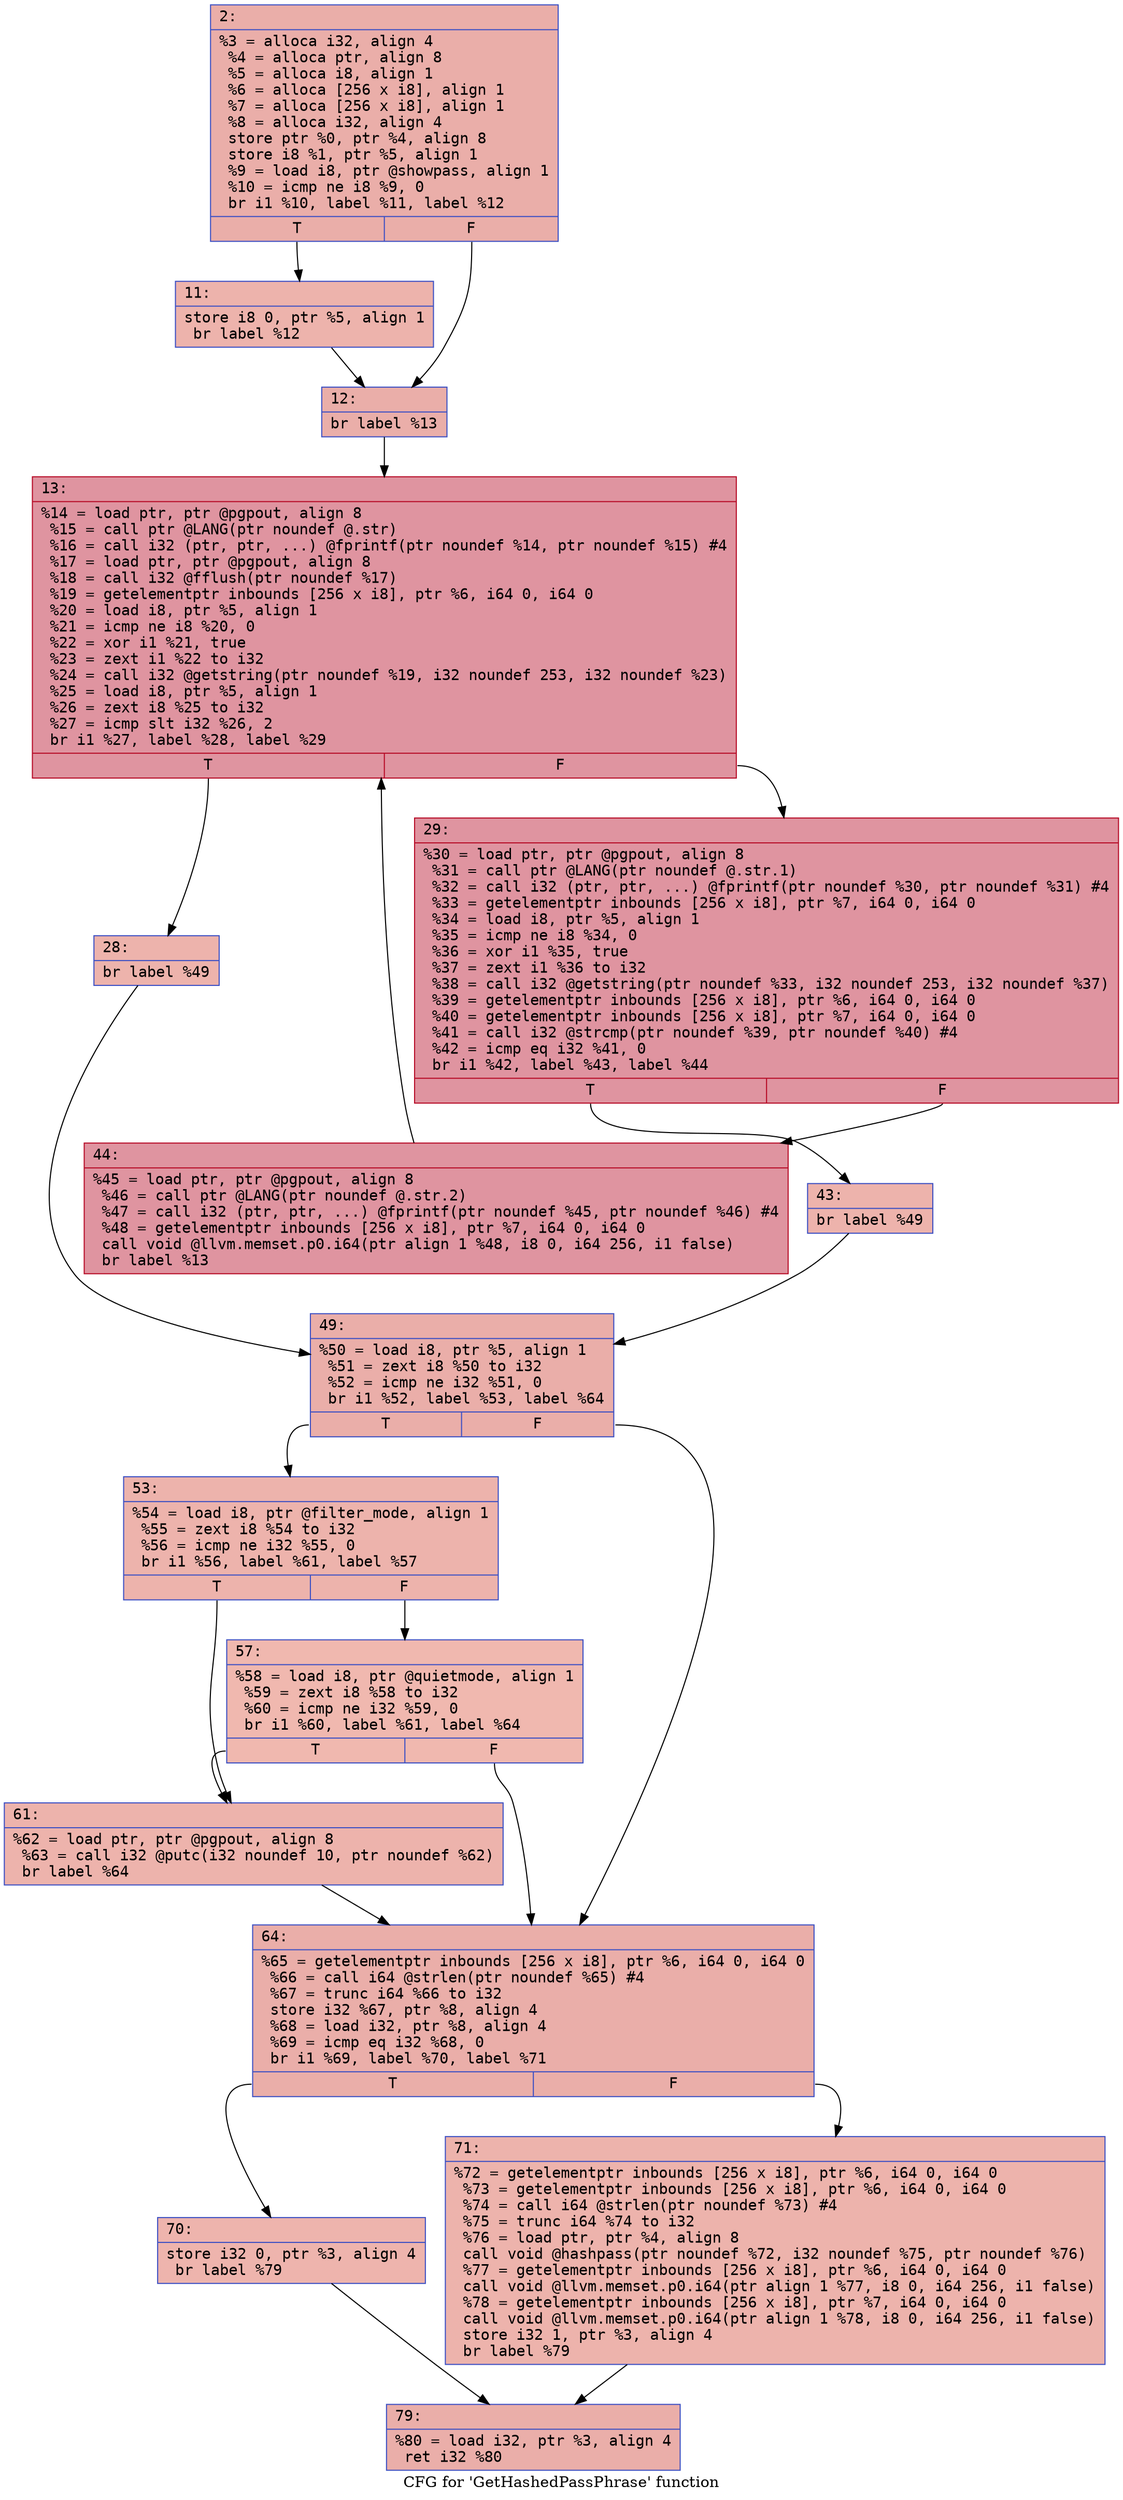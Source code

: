digraph "CFG for 'GetHashedPassPhrase' function" {
	label="CFG for 'GetHashedPassPhrase' function";

	Node0x600001632120 [shape=record,color="#3d50c3ff", style=filled, fillcolor="#d0473d70" fontname="Courier",label="{2:\l|  %3 = alloca i32, align 4\l  %4 = alloca ptr, align 8\l  %5 = alloca i8, align 1\l  %6 = alloca [256 x i8], align 1\l  %7 = alloca [256 x i8], align 1\l  %8 = alloca i32, align 4\l  store ptr %0, ptr %4, align 8\l  store i8 %1, ptr %5, align 1\l  %9 = load i8, ptr @showpass, align 1\l  %10 = icmp ne i8 %9, 0\l  br i1 %10, label %11, label %12\l|{<s0>T|<s1>F}}"];
	Node0x600001632120:s0 -> Node0x600001632170[tooltip="2 -> 11\nProbability 62.50%" ];
	Node0x600001632120:s1 -> Node0x6000016321c0[tooltip="2 -> 12\nProbability 37.50%" ];
	Node0x600001632170 [shape=record,color="#3d50c3ff", style=filled, fillcolor="#d6524470" fontname="Courier",label="{11:\l|  store i8 0, ptr %5, align 1\l  br label %12\l}"];
	Node0x600001632170 -> Node0x6000016321c0[tooltip="11 -> 12\nProbability 100.00%" ];
	Node0x6000016321c0 [shape=record,color="#3d50c3ff", style=filled, fillcolor="#d0473d70" fontname="Courier",label="{12:\l|  br label %13\l}"];
	Node0x6000016321c0 -> Node0x600001632210[tooltip="12 -> 13\nProbability 100.00%" ];
	Node0x600001632210 [shape=record,color="#b70d28ff", style=filled, fillcolor="#b70d2870" fontname="Courier",label="{13:\l|  %14 = load ptr, ptr @pgpout, align 8\l  %15 = call ptr @LANG(ptr noundef @.str)\l  %16 = call i32 (ptr, ptr, ...) @fprintf(ptr noundef %14, ptr noundef %15) #4\l  %17 = load ptr, ptr @pgpout, align 8\l  %18 = call i32 @fflush(ptr noundef %17)\l  %19 = getelementptr inbounds [256 x i8], ptr %6, i64 0, i64 0\l  %20 = load i8, ptr %5, align 1\l  %21 = icmp ne i8 %20, 0\l  %22 = xor i1 %21, true\l  %23 = zext i1 %22 to i32\l  %24 = call i32 @getstring(ptr noundef %19, i32 noundef 253, i32 noundef %23)\l  %25 = load i8, ptr %5, align 1\l  %26 = zext i8 %25 to i32\l  %27 = icmp slt i32 %26, 2\l  br i1 %27, label %28, label %29\l|{<s0>T|<s1>F}}"];
	Node0x600001632210:s0 -> Node0x600001632260[tooltip="13 -> 28\nProbability 3.12%" ];
	Node0x600001632210:s1 -> Node0x6000016322b0[tooltip="13 -> 29\nProbability 96.88%" ];
	Node0x600001632260 [shape=record,color="#3d50c3ff", style=filled, fillcolor="#d6524470" fontname="Courier",label="{28:\l|  br label %49\l}"];
	Node0x600001632260 -> Node0x6000016323a0[tooltip="28 -> 49\nProbability 100.00%" ];
	Node0x6000016322b0 [shape=record,color="#b70d28ff", style=filled, fillcolor="#b70d2870" fontname="Courier",label="{29:\l|  %30 = load ptr, ptr @pgpout, align 8\l  %31 = call ptr @LANG(ptr noundef @.str.1)\l  %32 = call i32 (ptr, ptr, ...) @fprintf(ptr noundef %30, ptr noundef %31) #4\l  %33 = getelementptr inbounds [256 x i8], ptr %7, i64 0, i64 0\l  %34 = load i8, ptr %5, align 1\l  %35 = icmp ne i8 %34, 0\l  %36 = xor i1 %35, true\l  %37 = zext i1 %36 to i32\l  %38 = call i32 @getstring(ptr noundef %33, i32 noundef 253, i32 noundef %37)\l  %39 = getelementptr inbounds [256 x i8], ptr %6, i64 0, i64 0\l  %40 = getelementptr inbounds [256 x i8], ptr %7, i64 0, i64 0\l  %41 = call i32 @strcmp(ptr noundef %39, ptr noundef %40) #4\l  %42 = icmp eq i32 %41, 0\l  br i1 %42, label %43, label %44\l|{<s0>T|<s1>F}}"];
	Node0x6000016322b0:s0 -> Node0x600001632300[tooltip="29 -> 43\nProbability 3.12%" ];
	Node0x6000016322b0:s1 -> Node0x600001632350[tooltip="29 -> 44\nProbability 96.88%" ];
	Node0x600001632300 [shape=record,color="#3d50c3ff", style=filled, fillcolor="#d6524470" fontname="Courier",label="{43:\l|  br label %49\l}"];
	Node0x600001632300 -> Node0x6000016323a0[tooltip="43 -> 49\nProbability 100.00%" ];
	Node0x600001632350 [shape=record,color="#b70d28ff", style=filled, fillcolor="#b70d2870" fontname="Courier",label="{44:\l|  %45 = load ptr, ptr @pgpout, align 8\l  %46 = call ptr @LANG(ptr noundef @.str.2)\l  %47 = call i32 (ptr, ptr, ...) @fprintf(ptr noundef %45, ptr noundef %46) #4\l  %48 = getelementptr inbounds [256 x i8], ptr %7, i64 0, i64 0\l  call void @llvm.memset.p0.i64(ptr align 1 %48, i8 0, i64 256, i1 false)\l  br label %13\l}"];
	Node0x600001632350 -> Node0x600001632210[tooltip="44 -> 13\nProbability 100.00%" ];
	Node0x6000016323a0 [shape=record,color="#3d50c3ff", style=filled, fillcolor="#d0473d70" fontname="Courier",label="{49:\l|  %50 = load i8, ptr %5, align 1\l  %51 = zext i8 %50 to i32\l  %52 = icmp ne i32 %51, 0\l  br i1 %52, label %53, label %64\l|{<s0>T|<s1>F}}"];
	Node0x6000016323a0:s0 -> Node0x6000016323f0[tooltip="49 -> 53\nProbability 62.50%" ];
	Node0x6000016323a0:s1 -> Node0x6000016324e0[tooltip="49 -> 64\nProbability 37.50%" ];
	Node0x6000016323f0 [shape=record,color="#3d50c3ff", style=filled, fillcolor="#d6524470" fontname="Courier",label="{53:\l|  %54 = load i8, ptr @filter_mode, align 1\l  %55 = zext i8 %54 to i32\l  %56 = icmp ne i32 %55, 0\l  br i1 %56, label %61, label %57\l|{<s0>T|<s1>F}}"];
	Node0x6000016323f0:s0 -> Node0x600001632490[tooltip="53 -> 61\nProbability 62.50%" ];
	Node0x6000016323f0:s1 -> Node0x600001632440[tooltip="53 -> 57\nProbability 37.50%" ];
	Node0x600001632440 [shape=record,color="#3d50c3ff", style=filled, fillcolor="#dc5d4a70" fontname="Courier",label="{57:\l|  %58 = load i8, ptr @quietmode, align 1\l  %59 = zext i8 %58 to i32\l  %60 = icmp ne i32 %59, 0\l  br i1 %60, label %61, label %64\l|{<s0>T|<s1>F}}"];
	Node0x600001632440:s0 -> Node0x600001632490[tooltip="57 -> 61\nProbability 62.50%" ];
	Node0x600001632440:s1 -> Node0x6000016324e0[tooltip="57 -> 64\nProbability 37.50%" ];
	Node0x600001632490 [shape=record,color="#3d50c3ff", style=filled, fillcolor="#d6524470" fontname="Courier",label="{61:\l|  %62 = load ptr, ptr @pgpout, align 8\l  %63 = call i32 @putc(i32 noundef 10, ptr noundef %62)\l  br label %64\l}"];
	Node0x600001632490 -> Node0x6000016324e0[tooltip="61 -> 64\nProbability 100.00%" ];
	Node0x6000016324e0 [shape=record,color="#3d50c3ff", style=filled, fillcolor="#d0473d70" fontname="Courier",label="{64:\l|  %65 = getelementptr inbounds [256 x i8], ptr %6, i64 0, i64 0\l  %66 = call i64 @strlen(ptr noundef %65) #4\l  %67 = trunc i64 %66 to i32\l  store i32 %67, ptr %8, align 4\l  %68 = load i32, ptr %8, align 4\l  %69 = icmp eq i32 %68, 0\l  br i1 %69, label %70, label %71\l|{<s0>T|<s1>F}}"];
	Node0x6000016324e0:s0 -> Node0x600001632530[tooltip="64 -> 70\nProbability 37.50%" ];
	Node0x6000016324e0:s1 -> Node0x600001632580[tooltip="64 -> 71\nProbability 62.50%" ];
	Node0x600001632530 [shape=record,color="#3d50c3ff", style=filled, fillcolor="#d8564670" fontname="Courier",label="{70:\l|  store i32 0, ptr %3, align 4\l  br label %79\l}"];
	Node0x600001632530 -> Node0x6000016325d0[tooltip="70 -> 79\nProbability 100.00%" ];
	Node0x600001632580 [shape=record,color="#3d50c3ff", style=filled, fillcolor="#d6524470" fontname="Courier",label="{71:\l|  %72 = getelementptr inbounds [256 x i8], ptr %6, i64 0, i64 0\l  %73 = getelementptr inbounds [256 x i8], ptr %6, i64 0, i64 0\l  %74 = call i64 @strlen(ptr noundef %73) #4\l  %75 = trunc i64 %74 to i32\l  %76 = load ptr, ptr %4, align 8\l  call void @hashpass(ptr noundef %72, i32 noundef %75, ptr noundef %76)\l  %77 = getelementptr inbounds [256 x i8], ptr %6, i64 0, i64 0\l  call void @llvm.memset.p0.i64(ptr align 1 %77, i8 0, i64 256, i1 false)\l  %78 = getelementptr inbounds [256 x i8], ptr %7, i64 0, i64 0\l  call void @llvm.memset.p0.i64(ptr align 1 %78, i8 0, i64 256, i1 false)\l  store i32 1, ptr %3, align 4\l  br label %79\l}"];
	Node0x600001632580 -> Node0x6000016325d0[tooltip="71 -> 79\nProbability 100.00%" ];
	Node0x6000016325d0 [shape=record,color="#3d50c3ff", style=filled, fillcolor="#d0473d70" fontname="Courier",label="{79:\l|  %80 = load i32, ptr %3, align 4\l  ret i32 %80\l}"];
}
